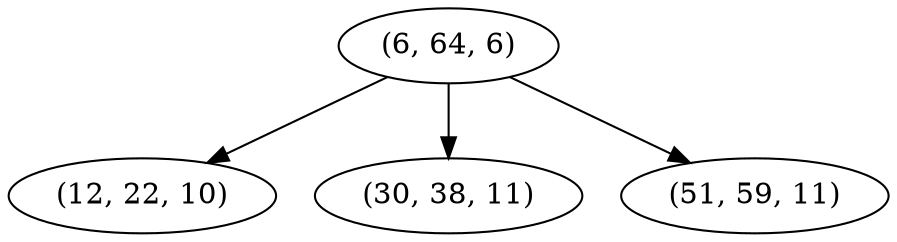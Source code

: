 digraph tree {
    "(6, 64, 6)";
    "(12, 22, 10)";
    "(30, 38, 11)";
    "(51, 59, 11)";
    "(6, 64, 6)" -> "(12, 22, 10)";
    "(6, 64, 6)" -> "(30, 38, 11)";
    "(6, 64, 6)" -> "(51, 59, 11)";
}
